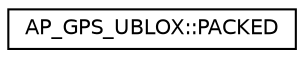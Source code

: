 digraph "Graphical Class Hierarchy"
{
 // INTERACTIVE_SVG=YES
  edge [fontname="Helvetica",fontsize="10",labelfontname="Helvetica",labelfontsize="10"];
  node [fontname="Helvetica",fontsize="10",shape=record];
  rankdir="LR";
  Node1 [label="AP_GPS_UBLOX::PACKED",height=0.2,width=0.4,color="black", fillcolor="white", style="filled",URL="$unionAP__GPS__UBLOX_1_1PACKED.html"];
}
